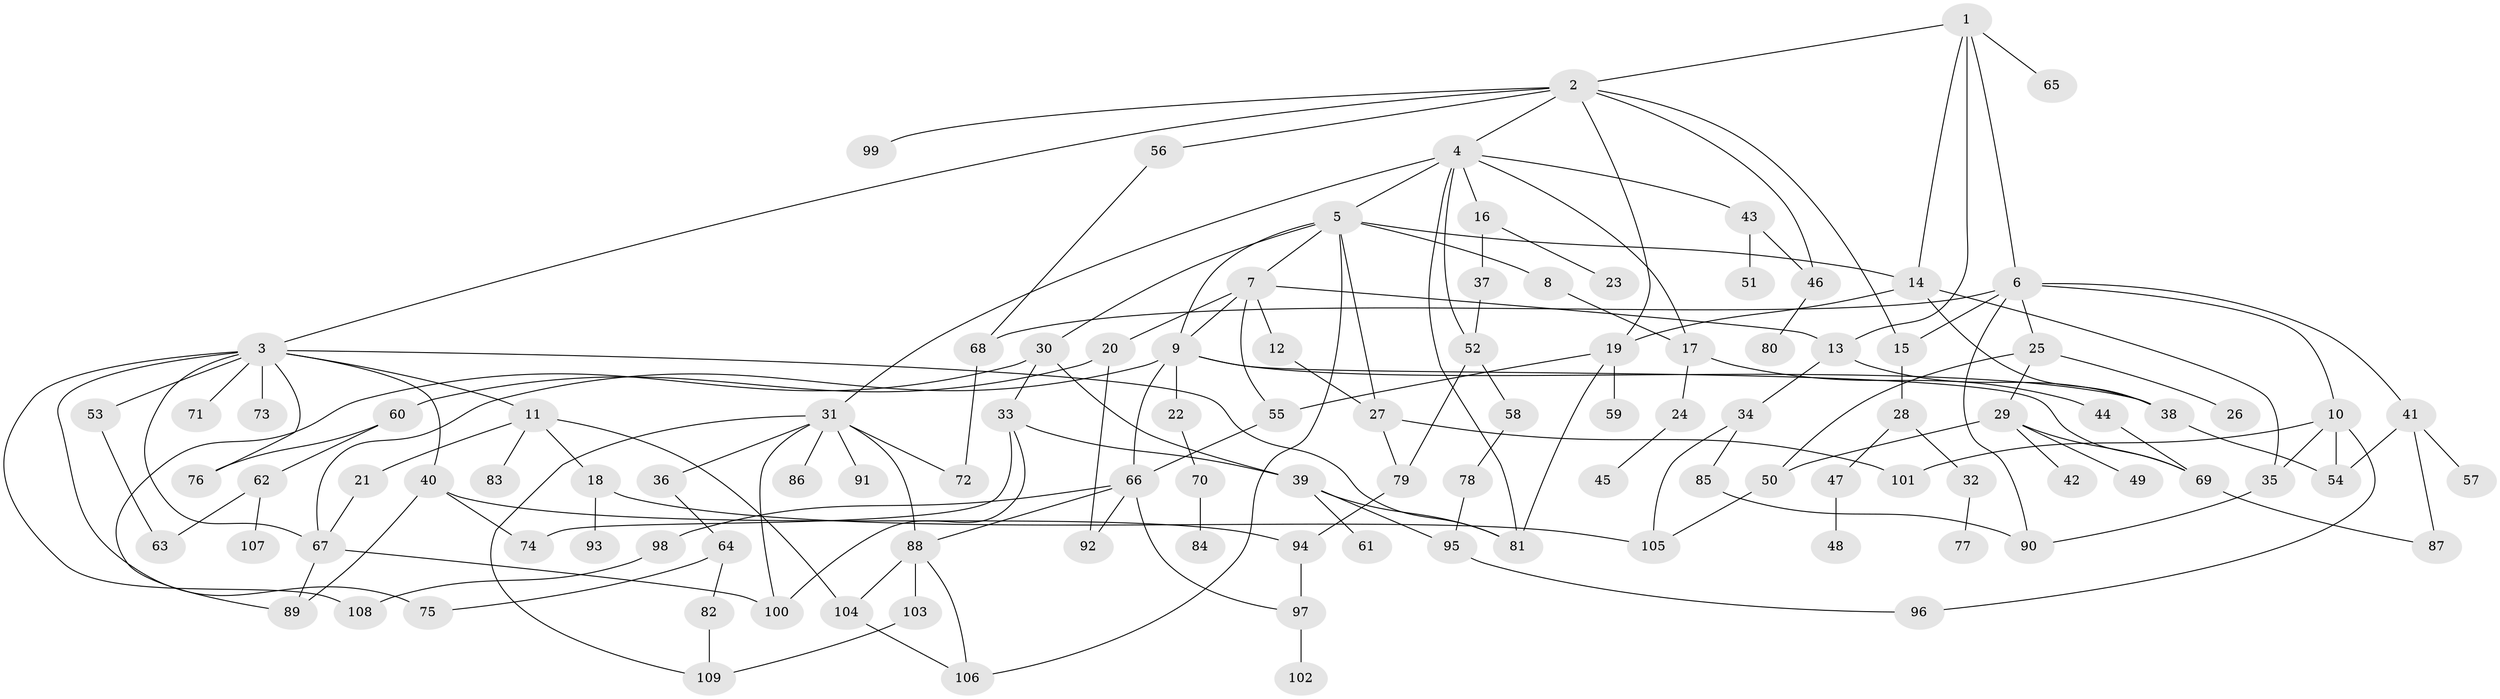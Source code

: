 // Generated by graph-tools (version 1.1) at 2025/42/03/09/25 04:42:14]
// undirected, 109 vertices, 162 edges
graph export_dot {
graph [start="1"]
  node [color=gray90,style=filled];
  1;
  2;
  3;
  4;
  5;
  6;
  7;
  8;
  9;
  10;
  11;
  12;
  13;
  14;
  15;
  16;
  17;
  18;
  19;
  20;
  21;
  22;
  23;
  24;
  25;
  26;
  27;
  28;
  29;
  30;
  31;
  32;
  33;
  34;
  35;
  36;
  37;
  38;
  39;
  40;
  41;
  42;
  43;
  44;
  45;
  46;
  47;
  48;
  49;
  50;
  51;
  52;
  53;
  54;
  55;
  56;
  57;
  58;
  59;
  60;
  61;
  62;
  63;
  64;
  65;
  66;
  67;
  68;
  69;
  70;
  71;
  72;
  73;
  74;
  75;
  76;
  77;
  78;
  79;
  80;
  81;
  82;
  83;
  84;
  85;
  86;
  87;
  88;
  89;
  90;
  91;
  92;
  93;
  94;
  95;
  96;
  97;
  98;
  99;
  100;
  101;
  102;
  103;
  104;
  105;
  106;
  107;
  108;
  109;
  1 -- 2;
  1 -- 6;
  1 -- 65;
  1 -- 13;
  1 -- 14;
  2 -- 3;
  2 -- 4;
  2 -- 19;
  2 -- 46;
  2 -- 56;
  2 -- 99;
  2 -- 15;
  3 -- 11;
  3 -- 40;
  3 -- 53;
  3 -- 71;
  3 -- 73;
  3 -- 75;
  3 -- 76;
  3 -- 108;
  3 -- 67;
  3 -- 81;
  4 -- 5;
  4 -- 16;
  4 -- 17;
  4 -- 31;
  4 -- 43;
  4 -- 81;
  4 -- 52;
  5 -- 7;
  5 -- 8;
  5 -- 9;
  5 -- 14;
  5 -- 30;
  5 -- 27;
  5 -- 106;
  6 -- 10;
  6 -- 15;
  6 -- 25;
  6 -- 41;
  6 -- 68;
  6 -- 90;
  7 -- 12;
  7 -- 13;
  7 -- 20;
  7 -- 55;
  7 -- 9;
  8 -- 17;
  9 -- 22;
  9 -- 66;
  9 -- 67;
  9 -- 69;
  9 -- 38;
  10 -- 35;
  10 -- 101;
  10 -- 54;
  10 -- 96;
  11 -- 18;
  11 -- 21;
  11 -- 83;
  11 -- 104;
  12 -- 27;
  13 -- 34;
  13 -- 38;
  14 -- 35;
  14 -- 19;
  14 -- 38;
  15 -- 28;
  16 -- 23;
  16 -- 37;
  17 -- 24;
  17 -- 44;
  18 -- 93;
  18 -- 105;
  19 -- 59;
  19 -- 55;
  19 -- 81;
  20 -- 60;
  20 -- 92;
  21 -- 67;
  22 -- 70;
  24 -- 45;
  25 -- 26;
  25 -- 29;
  25 -- 50;
  27 -- 79;
  27 -- 101;
  28 -- 32;
  28 -- 47;
  29 -- 42;
  29 -- 49;
  29 -- 50;
  29 -- 69;
  30 -- 33;
  30 -- 39;
  30 -- 89;
  31 -- 36;
  31 -- 72;
  31 -- 86;
  31 -- 91;
  31 -- 109;
  31 -- 100;
  31 -- 88;
  32 -- 77;
  33 -- 74;
  33 -- 100;
  33 -- 39;
  34 -- 85;
  34 -- 105;
  35 -- 90;
  36 -- 64;
  37 -- 52;
  38 -- 54;
  39 -- 61;
  39 -- 95;
  39 -- 81;
  40 -- 74;
  40 -- 94;
  40 -- 89;
  41 -- 57;
  41 -- 87;
  41 -- 54;
  43 -- 51;
  43 -- 46;
  44 -- 69;
  46 -- 80;
  47 -- 48;
  50 -- 105;
  52 -- 58;
  52 -- 79;
  53 -- 63;
  55 -- 66;
  56 -- 68;
  58 -- 78;
  60 -- 62;
  60 -- 76;
  62 -- 63;
  62 -- 107;
  64 -- 82;
  64 -- 75;
  66 -- 88;
  66 -- 97;
  66 -- 98;
  66 -- 92;
  67 -- 100;
  67 -- 89;
  68 -- 72;
  69 -- 87;
  70 -- 84;
  78 -- 95;
  79 -- 94;
  82 -- 109;
  85 -- 90;
  88 -- 103;
  88 -- 106;
  88 -- 104;
  94 -- 97;
  95 -- 96;
  97 -- 102;
  98 -- 108;
  103 -- 109;
  104 -- 106;
}
